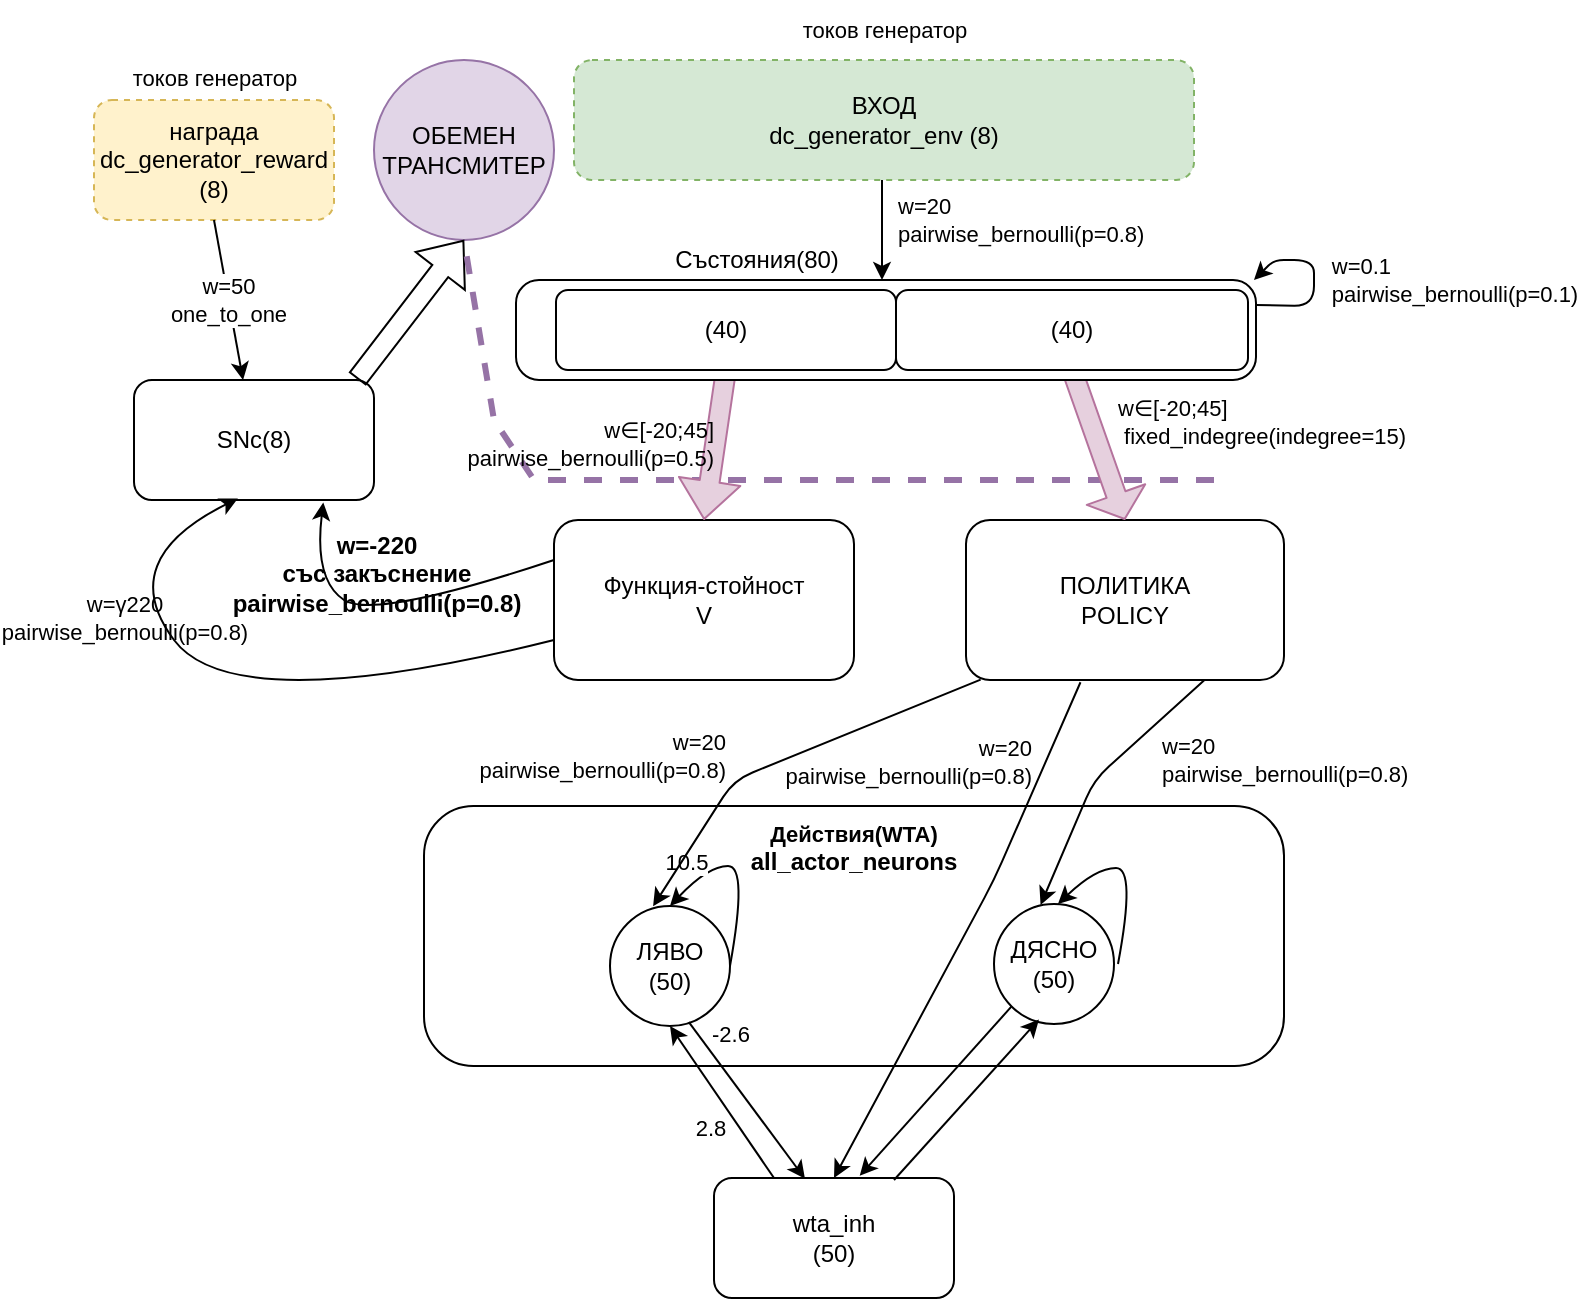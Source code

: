 <mxfile version="20.8.23" type="device"><diagram id="TqJKKpAt_f0XUR_mfn19" name="Page-1"><mxGraphModel dx="1740" dy="455" grid="1" gridSize="10" guides="1" tooltips="1" connect="1" arrows="1" fold="1" page="1" pageScale="1" pageWidth="827" pageHeight="1169" math="0" shadow="0"><root><mxCell id="0"/><mxCell id="1" parent="0"/><mxCell id="GTqaI5zs6q6qDNkmL9B8-56" value="&lt;span style=&quot;color: rgb(0, 0, 0); font-family: Helvetica; font-size: 11px; font-style: normal; font-variant-ligatures: normal; font-variant-caps: normal; font-weight: 400; letter-spacing: normal; orphans: 2; text-indent: 0px; text-transform: none; widows: 2; word-spacing: 0px; -webkit-text-stroke-width: 0px; text-decoration-thickness: initial; text-decoration-style: initial; text-decoration-color: initial; float: none; display: inline !important;&quot;&gt;w=20&lt;br&gt;&lt;/span&gt;pairwise_bernoulli(p=0.8)" style="rounded=1;orthogonalLoop=1;jettySize=auto;html=1;entryX=0.5;entryY=0;entryDx=0;entryDy=0;labelBackgroundColor=none;align=left;" parent="1" edge="1"><mxGeometry x="-0.2" y="6" relative="1" as="geometry"><mxPoint x="404" y="90" as="sourcePoint"/><mxPoint x="404" y="140" as="targetPoint"/><mxPoint as="offset"/></mxGeometry></mxCell><mxCell id="GTqaI5zs6q6qDNkmL9B8-55" value="ВХОД&lt;br&gt;dc_generator_env (8)" style="rounded=1;whiteSpace=wrap;html=1;dashed=1;fillColor=#d5e8d4;strokeColor=#82b366;" parent="1" vertex="1"><mxGeometry x="250" y="30" width="310" height="60" as="geometry"/></mxCell><mxCell id="GTqaI5zs6q6qDNkmL9B8-58" value="награда&lt;br&gt;dc_generator_reward&lt;br&gt;(8)" style="rounded=1;whiteSpace=wrap;html=1;dashed=1;fillColor=#fff2cc;strokeColor=#d6b656;" parent="1" vertex="1"><mxGeometry x="10" y="50" width="120" height="60" as="geometry"/></mxCell><mxCell id="GTqaI5zs6q6qDNkmL9B8-59" value="SNc(8)" style="rounded=1;whiteSpace=wrap;html=1;" parent="1" vertex="1"><mxGeometry x="30" y="190" width="120" height="60" as="geometry"/></mxCell><mxCell id="GTqaI5zs6q6qDNkmL9B8-60" value="ОБЕМЕН&lt;br&gt;ТРАНСМИТЕР" style="ellipse;whiteSpace=wrap;html=1;aspect=fixed;fillColor=#e1d5e7;strokeColor=#9673a6;" parent="1" vertex="1"><mxGeometry x="150" y="30" width="90" height="90" as="geometry"/></mxCell><mxCell id="GTqaI5zs6q6qDNkmL9B8-63" value="&lt;b style=&quot;font-size: 11px;&quot;&gt;Действия(WTA)&lt;/b&gt;&lt;br&gt;&lt;b&gt;all_actor_neurons&lt;/b&gt;" style="rounded=1;whiteSpace=wrap;html=1;verticalAlign=top;arcSize=19;" parent="1" vertex="1"><mxGeometry x="175" y="403" width="430" height="130" as="geometry"/></mxCell><mxCell id="GTqaI5zs6q6qDNkmL9B8-64" value="ЛЯВО&lt;br&gt;(50)" style="ellipse;whiteSpace=wrap;html=1;aspect=fixed;verticalAlign=middle;" parent="1" vertex="1"><mxGeometry x="268" y="453" width="60" height="60" as="geometry"/></mxCell><mxCell id="GTqaI5zs6q6qDNkmL9B8-67" value="ДЯСНО&lt;br&gt;(50)" style="ellipse;whiteSpace=wrap;html=1;aspect=fixed;verticalAlign=middle;" parent="1" vertex="1"><mxGeometry x="460" y="452" width="60" height="60" as="geometry"/></mxCell><mxCell id="GTqaI5zs6q6qDNkmL9B8-71" value="" style="curved=1;endArrow=classic;html=1;rounded=0;exitX=1;exitY=0.5;exitDx=0;exitDy=0;entryX=0.5;entryY=0;entryDx=0;entryDy=0;" parent="1" source="GTqaI5zs6q6qDNkmL9B8-64" target="GTqaI5zs6q6qDNkmL9B8-64" edge="1"><mxGeometry width="50" height="50" relative="1" as="geometry"><mxPoint x="303" y="442" as="sourcePoint"/><mxPoint x="353" y="392" as="targetPoint"/><Array as="points"><mxPoint x="337" y="433"/><mxPoint x="317" y="433"/></Array></mxGeometry></mxCell><mxCell id="GTqaI5zs6q6qDNkmL9B8-72" value="10.5" style="edgeLabel;html=1;align=center;verticalAlign=middle;resizable=0;points=[];" parent="GTqaI5zs6q6qDNkmL9B8-71" vertex="1" connectable="0"><mxGeometry x="-0.171" y="2" relative="1" as="geometry"><mxPoint x="-28" y="-12" as="offset"/></mxGeometry></mxCell><mxCell id="GTqaI5zs6q6qDNkmL9B8-77" value="" style="curved=1;endArrow=classic;html=1;rounded=0;" parent="1" edge="1"><mxGeometry width="50" height="50" relative="1" as="geometry"><mxPoint x="522" y="482" as="sourcePoint"/><mxPoint x="492" y="452" as="targetPoint"/><Array as="points"><mxPoint x="531" y="434"/><mxPoint x="511" y="434"/></Array></mxGeometry></mxCell><mxCell id="GTqaI5zs6q6qDNkmL9B8-81" value="wta_inh&lt;br&gt;(50)" style="rounded=1;whiteSpace=wrap;html=1;" parent="1" vertex="1"><mxGeometry x="320" y="589" width="120" height="60" as="geometry"/></mxCell><mxCell id="GTqaI5zs6q6qDNkmL9B8-84" value="2.8" style="endArrow=classic;html=1;rounded=0;exitX=0.25;exitY=0;exitDx=0;exitDy=0;entryX=0.5;entryY=1;entryDx=0;entryDy=0;labelBackgroundColor=none;" parent="1" source="GTqaI5zs6q6qDNkmL9B8-81" target="GTqaI5zs6q6qDNkmL9B8-64" edge="1"><mxGeometry x="-0.138" y="12" width="50" height="50" relative="1" as="geometry"><mxPoint x="390" y="430" as="sourcePoint"/><mxPoint x="440" y="380" as="targetPoint"/><mxPoint y="1" as="offset"/></mxGeometry></mxCell><mxCell id="GTqaI5zs6q6qDNkmL9B8-86" value="" style="endArrow=classic;html=1;rounded=0;entryX=0.375;entryY=0.962;entryDx=0;entryDy=0;entryPerimeter=0;" parent="1" target="GTqaI5zs6q6qDNkmL9B8-67" edge="1"><mxGeometry width="50" height="50" relative="1" as="geometry"><mxPoint x="410" y="590" as="sourcePoint"/><mxPoint x="480" y="510" as="targetPoint"/></mxGeometry></mxCell><mxCell id="GTqaI5zs6q6qDNkmL9B8-88" value="" style="endArrow=classic;html=1;rounded=0;entryX=0.379;entryY=0.006;entryDx=0;entryDy=0;exitX=0.657;exitY=0.967;exitDx=0;exitDy=0;exitPerimeter=0;entryPerimeter=0;" parent="1" source="GTqaI5zs6q6qDNkmL9B8-64" target="GTqaI5zs6q6qDNkmL9B8-81" edge="1"><mxGeometry width="50" height="50" relative="1" as="geometry"><mxPoint x="390" y="430" as="sourcePoint"/><mxPoint x="440" y="380" as="targetPoint"/></mxGeometry></mxCell><mxCell id="GTqaI5zs6q6qDNkmL9B8-100" value="-2.6" style="edgeLabel;html=1;align=center;verticalAlign=middle;resizable=0;points=[];fontSize=11;labelBackgroundColor=none;" parent="GTqaI5zs6q6qDNkmL9B8-88" vertex="1" connectable="0"><mxGeometry x="-0.531" y="3" relative="1" as="geometry"><mxPoint x="4" y="-11" as="offset"/></mxGeometry></mxCell><mxCell id="GTqaI5zs6q6qDNkmL9B8-90" value="" style="endArrow=classic;html=1;rounded=0;entryX=0.607;entryY=-0.018;entryDx=0;entryDy=0;entryPerimeter=0;exitX=0;exitY=1;exitDx=0;exitDy=0;" parent="1" target="GTqaI5zs6q6qDNkmL9B8-81" edge="1" source="GTqaI5zs6q6qDNkmL9B8-67"><mxGeometry width="50" height="50" relative="1" as="geometry"><mxPoint x="420" y="510" as="sourcePoint"/><mxPoint x="371.64" y="569.22" as="targetPoint"/></mxGeometry></mxCell><mxCell id="GTqaI5zs6q6qDNkmL9B8-93" value="" style="shape=flexArrow;endArrow=classic;html=1;rounded=0;exitX=0.93;exitY=-0.007;exitDx=0;exitDy=0;entryX=0.5;entryY=1;entryDx=0;entryDy=0;exitPerimeter=0;" parent="1" source="GTqaI5zs6q6qDNkmL9B8-59" target="GTqaI5zs6q6qDNkmL9B8-60" edge="1"><mxGeometry width="50" height="50" relative="1" as="geometry"><mxPoint x="390" y="430" as="sourcePoint"/><mxPoint x="130" y="170" as="targetPoint"/></mxGeometry></mxCell><mxCell id="GTqaI5zs6q6qDNkmL9B8-94" value="w=50&lt;br&gt;one_to_one" style="endArrow=classic;html=1;rounded=0;exitX=0.5;exitY=1;exitDx=0;exitDy=0;" parent="1" source="GTqaI5zs6q6qDNkmL9B8-58" target="GTqaI5zs6q6qDNkmL9B8-59" edge="1"><mxGeometry width="50" height="50" relative="1" as="geometry"><mxPoint x="390" y="330" as="sourcePoint"/><mxPoint x="440" y="280" as="targetPoint"/></mxGeometry></mxCell><mxCell id="GTqaI5zs6q6qDNkmL9B8-96" value="w=γ220&lt;br&gt;pairwise_bernoulli(p=0.8)" style="curved=1;endArrow=classic;html=1;rounded=0;exitX=0;exitY=0.75;exitDx=0;exitDy=0;entryX=0.433;entryY=0.987;entryDx=0;entryDy=0;entryPerimeter=0;labelBackgroundColor=none;" parent="1" source="ir1nCvAuPsAduE5Pnbx1-5" target="GTqaI5zs6q6qDNkmL9B8-59" edge="1"><mxGeometry x="0.425" y="13" width="50" height="50" relative="1" as="geometry"><mxPoint x="60" y="330" as="sourcePoint"/><mxPoint x="110" y="280" as="targetPoint"/><Array as="points"><mxPoint x="80" y="360"/><mxPoint x="20" y="280"/></Array><mxPoint x="-1" as="offset"/></mxGeometry></mxCell><mxCell id="GTqaI5zs6q6qDNkmL9B8-97" value="w=-220&lt;br style=&quot;font-size: 12px;&quot;&gt;със закъснение&lt;br&gt;pairwise_bernoulli(p=0.8)" style="curved=1;endArrow=classic;html=1;rounded=0;exitX=0;exitY=0.25;exitDx=0;exitDy=0;entryX=0.597;entryY=1.02;entryDx=0;entryDy=0;entryPerimeter=0;fontStyle=1;fontSize=12;labelBackgroundColor=none;" parent="1" edge="1" source="ir1nCvAuPsAduE5Pnbx1-5"><mxGeometry x="0.022" y="-22" width="50" height="50" relative="1" as="geometry"><mxPoint x="113" y="360" as="sourcePoint"/><mxPoint x="124.64" y="251.2" as="targetPoint"/><Array as="points"><mxPoint x="150" y="310"/><mxPoint x="120" y="290"/></Array><mxPoint as="offset"/></mxGeometry></mxCell><mxCell id="GTqaI5zs6q6qDNkmL9B8-109" value="токов генератор" style="text;html=1;align=center;verticalAlign=middle;resizable=0;points=[];autosize=1;strokeColor=none;fillColor=none;fontSize=11;" parent="1" vertex="1"><mxGeometry x="15" y="24" width="110" height="30" as="geometry"/></mxCell><mxCell id="3" value="" style="endArrow=none;dashed=1;html=1;rounded=0;entryX=0.5;entryY=1;entryDx=0;entryDy=0;fillColor=#e1d5e7;strokeColor=#9673a6;strokeWidth=3;" parent="1" target="GTqaI5zs6q6qDNkmL9B8-60" edge="1"><mxGeometry width="50" height="50" relative="1" as="geometry"><mxPoint x="570" y="240" as="sourcePoint"/><mxPoint x="205" y="130" as="targetPoint"/><Array as="points"><mxPoint x="230" y="240"/><mxPoint x="210" y="210"/></Array></mxGeometry></mxCell><mxCell id="ir1nCvAuPsAduE5Pnbx1-5" value="Функция-стойност&lt;br&gt;V" style="rounded=1;whiteSpace=wrap;html=1;" vertex="1" parent="1"><mxGeometry x="240" y="260" width="150" height="80" as="geometry"/></mxCell><mxCell id="ir1nCvAuPsAduE5Pnbx1-6" value="ПОЛИТИКА&lt;br&gt;POLICY" style="rounded=1;whiteSpace=wrap;html=1;" vertex="1" parent="1"><mxGeometry x="446" y="260" width="159" height="80" as="geometry"/></mxCell><mxCell id="ir1nCvAuPsAduE5Pnbx1-7" value="w∈[-20;45]&lt;br&gt;&lt;div style=&quot;&quot;&gt;&lt;span style=&quot;background-color: initial;&quot;&gt;&amp;nbsp;fixed_indegree&lt;/span&gt;&lt;span style=&quot;background-color: initial;&quot;&gt;(indegree=15)&lt;/span&gt;&lt;/div&gt;" style="endArrow=classic;html=1;curved=1;exitX=0.5;exitY=1;exitDx=0;exitDy=0;entryX=0.5;entryY=0;entryDx=0;entryDy=0;labelBackgroundColor=none;shape=flexArrow;endSize=4;startSize=2;strokeColor=#B5739D;fillColor=#E6D0DE;align=left;" edge="1" parent="1" source="ir1nCvAuPsAduE5Pnbx1-12" target="ir1nCvAuPsAduE5Pnbx1-6"><mxGeometry x="-0.202" y="11" width="50" height="50" relative="1" as="geometry"><mxPoint x="390" y="330" as="sourcePoint"/><mxPoint x="440" y="280" as="targetPoint"/><mxPoint as="offset"/></mxGeometry></mxCell><mxCell id="ir1nCvAuPsAduE5Pnbx1-10" value="w∈[-20;45]&lt;br&gt;pairwise_bernoulli(p=0.5)" style="endArrow=classic;html=1;curved=1;exitX=0.5;exitY=1;exitDx=0;exitDy=0;entryX=0.5;entryY=0;entryDx=0;entryDy=0;labelBackgroundColor=none;shape=flexArrow;fillColor=#E6D0DE;strokeColor=#B5739D;align=right;" edge="1" parent="1" source="ir1nCvAuPsAduE5Pnbx1-11" target="ir1nCvAuPsAduE5Pnbx1-5"><mxGeometry x="-0.004" width="50" height="50" relative="1" as="geometry"><mxPoint x="390" y="330" as="sourcePoint"/><mxPoint x="440" y="280" as="targetPoint"/><mxPoint as="offset"/></mxGeometry></mxCell><mxCell id="ir1nCvAuPsAduE5Pnbx1-13" value="Състояния(80)" style="text;html=1;align=center;verticalAlign=middle;resizable=0;points=[];autosize=1;strokeColor=none;fillColor=none;" vertex="1" parent="1"><mxGeometry x="286" y="115" width="110" height="30" as="geometry"/></mxCell><mxCell id="ir1nCvAuPsAduE5Pnbx1-14" value="" style="group" vertex="1" connectable="0" parent="1"><mxGeometry x="221" y="140" width="370" height="50" as="geometry"/></mxCell><mxCell id="GTqaI5zs6q6qDNkmL9B8-1" value="" style="rounded=1;whiteSpace=wrap;html=1;verticalAlign=top;arcSize=23;" parent="ir1nCvAuPsAduE5Pnbx1-14" vertex="1"><mxGeometry width="370" height="50" as="geometry"/></mxCell><mxCell id="ir1nCvAuPsAduE5Pnbx1-11" value="(40)" style="rounded=1;whiteSpace=wrap;html=1;" vertex="1" parent="ir1nCvAuPsAduE5Pnbx1-14"><mxGeometry x="20" y="5" width="170" height="40" as="geometry"/></mxCell><mxCell id="ir1nCvAuPsAduE5Pnbx1-12" value="(40)" style="rounded=1;whiteSpace=wrap;html=1;" vertex="1" parent="ir1nCvAuPsAduE5Pnbx1-14"><mxGeometry x="190" y="5" width="176" height="40" as="geometry"/></mxCell><mxCell id="ir1nCvAuPsAduE5Pnbx1-17" value="&lt;div style=&quot;text-align: left;&quot;&gt;&lt;span style=&quot;background-color: initial;&quot;&gt;w=0.1&lt;/span&gt;&lt;/div&gt;&lt;span style=&quot;color: rgb(0, 0, 0); font-family: Helvetica; font-size: 11px; font-style: normal; font-variant-ligatures: normal; font-variant-caps: normal; font-weight: 400; letter-spacing: normal; orphans: 2; text-indent: 0px; text-transform: none; widows: 2; word-spacing: 0px; -webkit-text-stroke-width: 0px; text-decoration-thickness: initial; text-decoration-style: initial; text-decoration-color: initial; float: none; display: inline !important;&quot;&gt;&lt;div style=&quot;text-align: left;&quot;&gt;&lt;span style=&quot;background-color: initial;&quot;&gt;pairwise_bernoulli(p=0.1)&lt;/span&gt;&lt;/div&gt;&lt;/span&gt;" style="endArrow=classic;html=1;exitX=1;exitY=0.25;exitDx=0;exitDy=0;rounded=1;labelBackgroundColor=none;" edge="1" parent="1" source="GTqaI5zs6q6qDNkmL9B8-1"><mxGeometry x="-0.025" y="-70" width="50" height="50" relative="1" as="geometry"><mxPoint x="520" y="200" as="sourcePoint"/><mxPoint x="590" y="140" as="targetPoint"/><Array as="points"><mxPoint x="620" y="153"/><mxPoint x="620" y="130"/><mxPoint x="600" y="130"/></Array><mxPoint as="offset"/></mxGeometry></mxCell><mxCell id="ir1nCvAuPsAduE5Pnbx1-19" value="" style="endArrow=classic;html=1;rounded=1;labelBackgroundColor=none;strokeColor=#000000;fontColor=#B266FF;fillColor=none;exitX=0.046;exitY=0.998;exitDx=0;exitDy=0;entryX=0.359;entryY=0.003;entryDx=0;entryDy=0;exitPerimeter=0;entryPerimeter=0;" edge="1" parent="1" source="ir1nCvAuPsAduE5Pnbx1-6" target="GTqaI5zs6q6qDNkmL9B8-64"><mxGeometry width="50" height="50" relative="1" as="geometry"><mxPoint x="370" y="410" as="sourcePoint"/><mxPoint x="420" y="360" as="targetPoint"/><Array as="points"><mxPoint x="330" y="390"/></Array></mxGeometry></mxCell><mxCell id="ir1nCvAuPsAduE5Pnbx1-22" value="&lt;font color=&quot;#000000&quot;&gt;w=20&lt;br&gt;pairwise_bernoulli(p=0.8)&lt;br&gt;&lt;/font&gt;" style="edgeLabel;html=1;align=right;verticalAlign=middle;resizable=0;points=[];fontColor=#B266FF;labelBackgroundColor=none;" vertex="1" connectable="0" parent="ir1nCvAuPsAduE5Pnbx1-19"><mxGeometry x="-0.168" y="1" relative="1" as="geometry"><mxPoint x="-47" y="4" as="offset"/></mxGeometry></mxCell><mxCell id="ir1nCvAuPsAduE5Pnbx1-20" value="" style="endArrow=classic;html=1;rounded=1;labelBackgroundColor=none;strokeColor=#000000;fontColor=#B266FF;fillColor=none;exitX=0.75;exitY=1;exitDx=0;exitDy=0;entryX=0.388;entryY=0.008;entryDx=0;entryDy=0;entryPerimeter=0;" edge="1" parent="1" source="ir1nCvAuPsAduE5Pnbx1-6" target="GTqaI5zs6q6qDNkmL9B8-67"><mxGeometry width="50" height="50" relative="1" as="geometry"><mxPoint x="536" y="350" as="sourcePoint"/><mxPoint x="329" y="472" as="targetPoint"/><Array as="points"><mxPoint x="510" y="390"/></Array></mxGeometry></mxCell><mxCell id="ir1nCvAuPsAduE5Pnbx1-24" value="w=20&lt;br style=&quot;border-color: var(--border-color);&quot;&gt;pairwise_bernoulli(p=0.8)" style="edgeLabel;html=1;align=left;verticalAlign=middle;resizable=0;points=[];fontColor=#000000;labelBackgroundColor=none;" vertex="1" connectable="0" parent="ir1nCvAuPsAduE5Pnbx1-20"><mxGeometry x="-0.595" y="1" relative="1" as="geometry"><mxPoint x="-2" y="20" as="offset"/></mxGeometry></mxCell><mxCell id="ir1nCvAuPsAduE5Pnbx1-21" value="" style="endArrow=classic;html=1;rounded=1;labelBackgroundColor=none;strokeColor=#000000;fontColor=#B266FF;fillColor=none;exitX=0.36;exitY=1.014;exitDx=0;exitDy=0;entryX=0.5;entryY=0;entryDx=0;entryDy=0;exitPerimeter=0;" edge="1" parent="1" source="ir1nCvAuPsAduE5Pnbx1-6" target="GTqaI5zs6q6qDNkmL9B8-81"><mxGeometry width="50" height="50" relative="1" as="geometry"><mxPoint x="536" y="350" as="sourcePoint"/><mxPoint x="490" y="470" as="targetPoint"/><Array as="points"><mxPoint x="460" y="440"/></Array></mxGeometry></mxCell><mxCell id="ir1nCvAuPsAduE5Pnbx1-23" value="w=20&lt;br style=&quot;border-color: var(--border-color);&quot;&gt;pairwise_bernoulli(p=0.8)" style="edgeLabel;html=1;align=right;verticalAlign=middle;resizable=0;points=[];fontColor=#000000;labelBackgroundColor=none;" vertex="1" connectable="0" parent="ir1nCvAuPsAduE5Pnbx1-21"><mxGeometry x="-0.579" y="-1" relative="1" as="geometry"><mxPoint x="1" y="-14" as="offset"/></mxGeometry></mxCell><mxCell id="ir1nCvAuPsAduE5Pnbx1-25" value="токов генератор" style="text;html=1;align=center;verticalAlign=middle;resizable=0;points=[];autosize=1;strokeColor=none;fillColor=none;fontSize=11;" vertex="1" parent="1"><mxGeometry x="350" width="110" height="30" as="geometry"/></mxCell></root></mxGraphModel></diagram></mxfile>